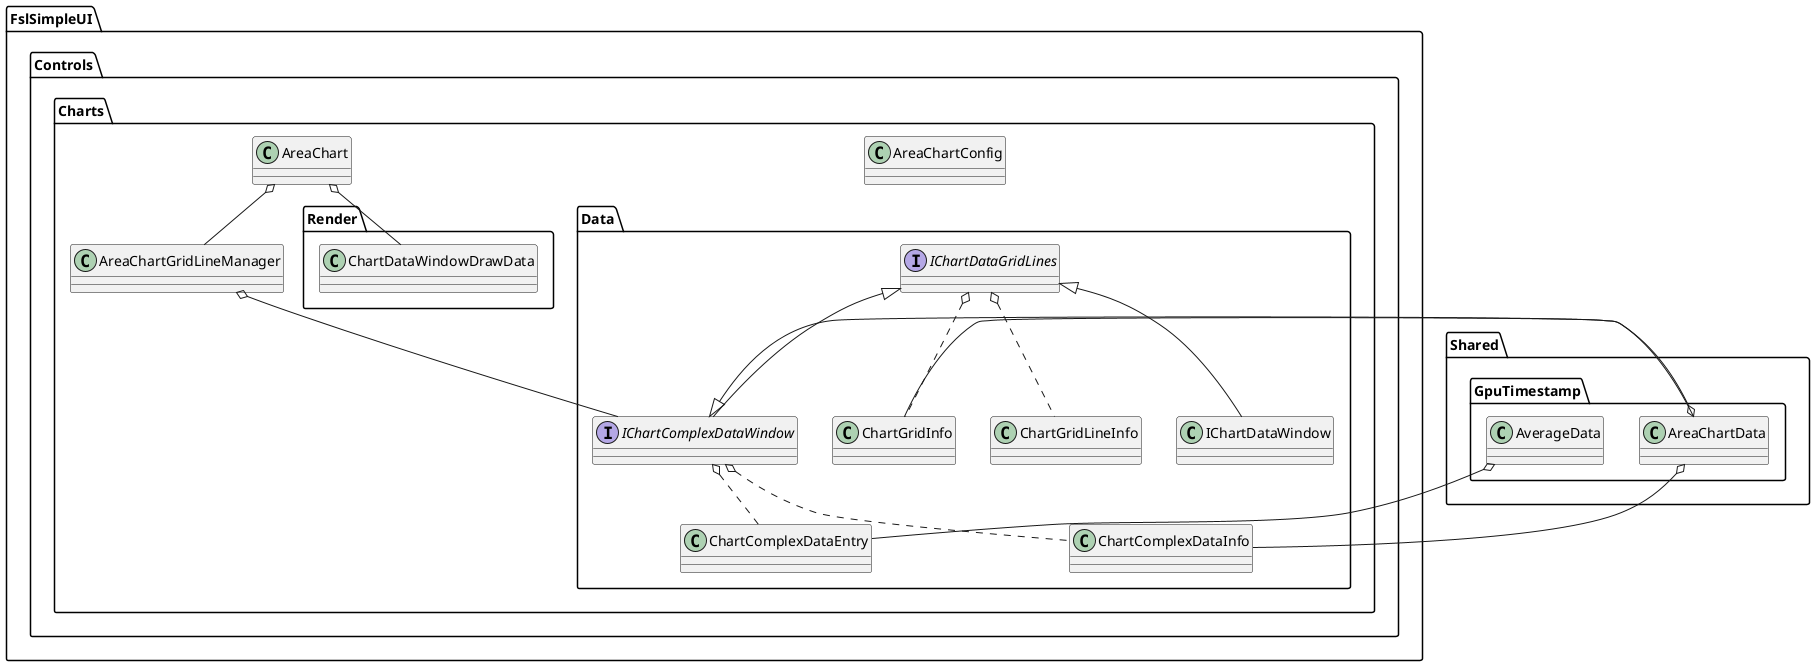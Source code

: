 @startuml FslSimpleUI.Controls.Charts use
scale 1

' FslSimpleUI.Controls.Charts

namespace FslSimpleUI.Controls.Charts {
    namespace Data {
        class ChartComplexDataEntry
        class ChartComplexDataInfo
        class ChartGridInfo
        class ChartGridLineInfo
        interface IChartComplexDataWindow
        interface IChartDataGridLines

        IChartDataGridLines <|-- IChartComplexDataWindow
        IChartDataGridLines <|-- IChartDataWindow
        IChartDataGridLines o.. ChartGridLineInfo
        IChartDataGridLines o.. ChartGridInfo
        IChartComplexDataWindow o.. ChartComplexDataInfo
        IChartComplexDataWindow o.. ChartComplexDataEntry
    }


    namespace Render {
        class ChartDataWindowDrawData
    }


    class AreaChartConfig
    class AreaChart
    class AreaChartGridLineManager

    AreaChart o-- AreaChartGridLineManager
    AreaChart o-- Render.ChartDataWindowDrawData

    AreaChartGridLineManager o-- Data.IChartComplexDataWindow
}

namespace Shared.GpuTimestamp {
    class AreaChartData
    class AverageData

    FslSimpleUI.Controls.Charts.Data.IChartComplexDataWindow <|-- AreaChartData 
    AreaChartData o-- FslSimpleUI.Controls.Charts.Data.ChartGridInfo
    AreaChartData o-- FslSimpleUI.Controls.Charts.Data.ChartComplexDataInfo

    AverageData o-- FslSimpleUI.Controls.Charts.Data.ChartComplexDataEntry
}

@enduml